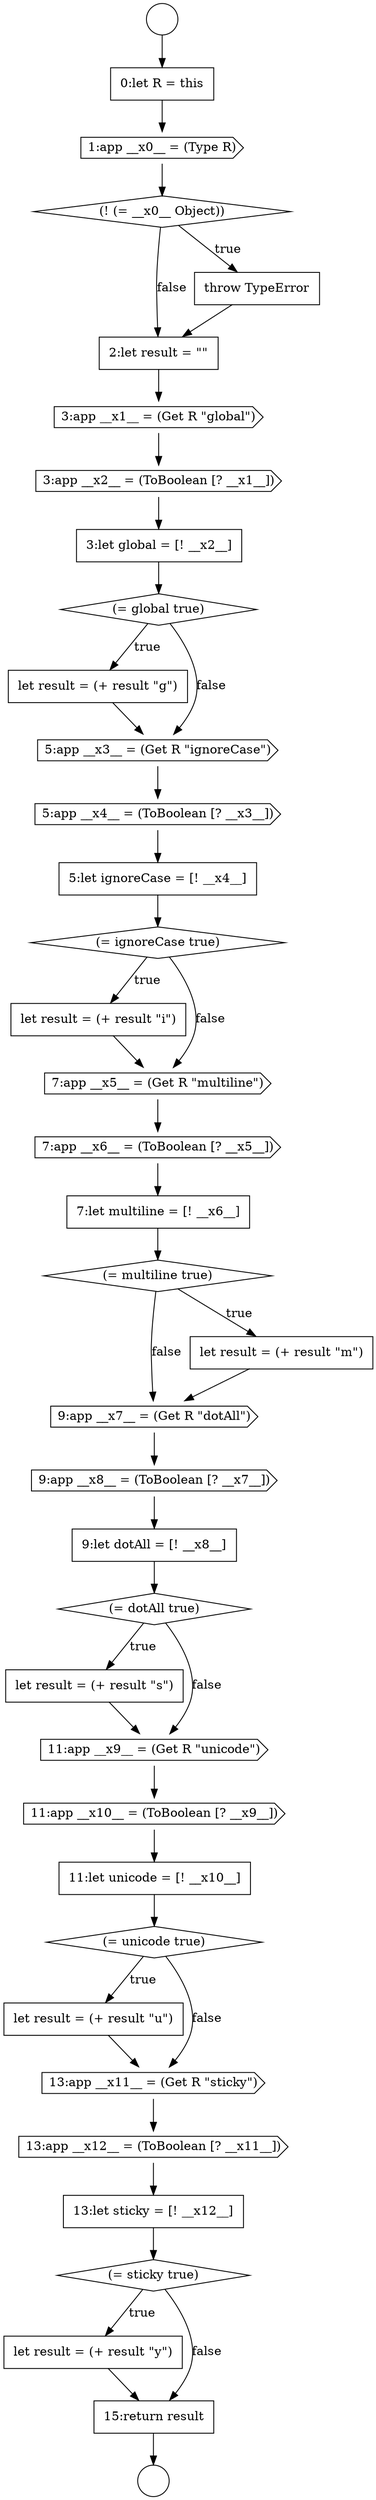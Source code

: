 digraph {
  node15130 [shape=none, margin=0, label=<<font color="black">
    <table border="0" cellborder="1" cellspacing="0" cellpadding="10">
      <tr><td align="left">let result = (+ result &quot;y&quot;)</td></tr>
    </table>
  </font>> color="black" fillcolor="white" style=filled]
  node15125 [shape=none, margin=0, label=<<font color="black">
    <table border="0" cellborder="1" cellspacing="0" cellpadding="10">
      <tr><td align="left">let result = (+ result &quot;u&quot;)</td></tr>
    </table>
  </font>> color="black" fillcolor="white" style=filled]
  node15110 [shape=none, margin=0, label=<<font color="black">
    <table border="0" cellborder="1" cellspacing="0" cellpadding="10">
      <tr><td align="left">let result = (+ result &quot;i&quot;)</td></tr>
    </table>
  </font>> color="black" fillcolor="white" style=filled]
  node15105 [shape=none, margin=0, label=<<font color="black">
    <table border="0" cellborder="1" cellspacing="0" cellpadding="10">
      <tr><td align="left">let result = (+ result &quot;g&quot;)</td></tr>
    </table>
  </font>> color="black" fillcolor="white" style=filled]
  node15114 [shape=diamond, label=<<font color="black">(= multiline true)</font>> color="black" fillcolor="white" style=filled]
  node15126 [shape=cds, label=<<font color="black">13:app __x11__ = (Get R &quot;sticky&quot;)</font>> color="black" fillcolor="white" style=filled]
  node15113 [shape=none, margin=0, label=<<font color="black">
    <table border="0" cellborder="1" cellspacing="0" cellpadding="10">
      <tr><td align="left">7:let multiline = [! __x6__]</td></tr>
    </table>
  </font>> color="black" fillcolor="white" style=filled]
  node15094 [shape=circle label=" " color="black" fillcolor="white" style=filled]
  node15116 [shape=cds, label=<<font color="black">9:app __x7__ = (Get R &quot;dotAll&quot;)</font>> color="black" fillcolor="white" style=filled]
  node15120 [shape=none, margin=0, label=<<font color="black">
    <table border="0" cellborder="1" cellspacing="0" cellpadding="10">
      <tr><td align="left">let result = (+ result &quot;s&quot;)</td></tr>
    </table>
  </font>> color="black" fillcolor="white" style=filled]
  node15124 [shape=diamond, label=<<font color="black">(= unicode true)</font>> color="black" fillcolor="white" style=filled]
  node15096 [shape=none, margin=0, label=<<font color="black">
    <table border="0" cellborder="1" cellspacing="0" cellpadding="10">
      <tr><td align="left">0:let R = this</td></tr>
    </table>
  </font>> color="black" fillcolor="white" style=filled]
  node15098 [shape=diamond, label=<<font color="black">(! (= __x0__ Object))</font>> color="black" fillcolor="white" style=filled]
  node15115 [shape=none, margin=0, label=<<font color="black">
    <table border="0" cellborder="1" cellspacing="0" cellpadding="10">
      <tr><td align="left">let result = (+ result &quot;m&quot;)</td></tr>
    </table>
  </font>> color="black" fillcolor="white" style=filled]
  node15119 [shape=diamond, label=<<font color="black">(= dotAll true)</font>> color="black" fillcolor="white" style=filled]
  node15104 [shape=diamond, label=<<font color="black">(= global true)</font>> color="black" fillcolor="white" style=filled]
  node15118 [shape=none, margin=0, label=<<font color="black">
    <table border="0" cellborder="1" cellspacing="0" cellpadding="10">
      <tr><td align="left">9:let dotAll = [! __x8__]</td></tr>
    </table>
  </font>> color="black" fillcolor="white" style=filled]
  node15097 [shape=cds, label=<<font color="black">1:app __x0__ = (Type R)</font>> color="black" fillcolor="white" style=filled]
  node15129 [shape=diamond, label=<<font color="black">(= sticky true)</font>> color="black" fillcolor="white" style=filled]
  node15103 [shape=none, margin=0, label=<<font color="black">
    <table border="0" cellborder="1" cellspacing="0" cellpadding="10">
      <tr><td align="left">3:let global = [! __x2__]</td></tr>
    </table>
  </font>> color="black" fillcolor="white" style=filled]
  node15121 [shape=cds, label=<<font color="black">11:app __x9__ = (Get R &quot;unicode&quot;)</font>> color="black" fillcolor="white" style=filled]
  node15101 [shape=cds, label=<<font color="black">3:app __x1__ = (Get R &quot;global&quot;)</font>> color="black" fillcolor="white" style=filled]
  node15106 [shape=cds, label=<<font color="black">5:app __x3__ = (Get R &quot;ignoreCase&quot;)</font>> color="black" fillcolor="white" style=filled]
  node15111 [shape=cds, label=<<font color="black">7:app __x5__ = (Get R &quot;multiline&quot;)</font>> color="black" fillcolor="white" style=filled]
  node15100 [shape=none, margin=0, label=<<font color="black">
    <table border="0" cellborder="1" cellspacing="0" cellpadding="10">
      <tr><td align="left">2:let result = &quot;&quot;</td></tr>
    </table>
  </font>> color="black" fillcolor="white" style=filled]
  node15117 [shape=cds, label=<<font color="black">9:app __x8__ = (ToBoolean [? __x7__])</font>> color="black" fillcolor="white" style=filled]
  node15107 [shape=cds, label=<<font color="black">5:app __x4__ = (ToBoolean [? __x3__])</font>> color="black" fillcolor="white" style=filled]
  node15112 [shape=cds, label=<<font color="black">7:app __x6__ = (ToBoolean [? __x5__])</font>> color="black" fillcolor="white" style=filled]
  node15122 [shape=cds, label=<<font color="black">11:app __x10__ = (ToBoolean [? __x9__])</font>> color="black" fillcolor="white" style=filled]
  node15102 [shape=cds, label=<<font color="black">3:app __x2__ = (ToBoolean [? __x1__])</font>> color="black" fillcolor="white" style=filled]
  node15127 [shape=cds, label=<<font color="black">13:app __x12__ = (ToBoolean [? __x11__])</font>> color="black" fillcolor="white" style=filled]
  node15095 [shape=circle label=" " color="black" fillcolor="white" style=filled]
  node15131 [shape=none, margin=0, label=<<font color="black">
    <table border="0" cellborder="1" cellspacing="0" cellpadding="10">
      <tr><td align="left">15:return result</td></tr>
    </table>
  </font>> color="black" fillcolor="white" style=filled]
  node15099 [shape=none, margin=0, label=<<font color="black">
    <table border="0" cellborder="1" cellspacing="0" cellpadding="10">
      <tr><td align="left">throw TypeError</td></tr>
    </table>
  </font>> color="black" fillcolor="white" style=filled]
  node15109 [shape=diamond, label=<<font color="black">(= ignoreCase true)</font>> color="black" fillcolor="white" style=filled]
  node15108 [shape=none, margin=0, label=<<font color="black">
    <table border="0" cellborder="1" cellspacing="0" cellpadding="10">
      <tr><td align="left">5:let ignoreCase = [! __x4__]</td></tr>
    </table>
  </font>> color="black" fillcolor="white" style=filled]
  node15123 [shape=none, margin=0, label=<<font color="black">
    <table border="0" cellborder="1" cellspacing="0" cellpadding="10">
      <tr><td align="left">11:let unicode = [! __x10__]</td></tr>
    </table>
  </font>> color="black" fillcolor="white" style=filled]
  node15128 [shape=none, margin=0, label=<<font color="black">
    <table border="0" cellborder="1" cellspacing="0" cellpadding="10">
      <tr><td align="left">13:let sticky = [! __x12__]</td></tr>
    </table>
  </font>> color="black" fillcolor="white" style=filled]
  node15125 -> node15126 [ color="black"]
  node15109 -> node15110 [label=<<font color="black">true</font>> color="black"]
  node15109 -> node15111 [label=<<font color="black">false</font>> color="black"]
  node15131 -> node15095 [ color="black"]
  node15100 -> node15101 [ color="black"]
  node15099 -> node15100 [ color="black"]
  node15098 -> node15099 [label=<<font color="black">true</font>> color="black"]
  node15098 -> node15100 [label=<<font color="black">false</font>> color="black"]
  node15126 -> node15127 [ color="black"]
  node15129 -> node15130 [label=<<font color="black">true</font>> color="black"]
  node15129 -> node15131 [label=<<font color="black">false</font>> color="black"]
  node15106 -> node15107 [ color="black"]
  node15110 -> node15111 [ color="black"]
  node15115 -> node15116 [ color="black"]
  node15121 -> node15122 [ color="black"]
  node15094 -> node15096 [ color="black"]
  node15114 -> node15115 [label=<<font color="black">true</font>> color="black"]
  node15114 -> node15116 [label=<<font color="black">false</font>> color="black"]
  node15097 -> node15098 [ color="black"]
  node15119 -> node15120 [label=<<font color="black">true</font>> color="black"]
  node15119 -> node15121 [label=<<font color="black">false</font>> color="black"]
  node15116 -> node15117 [ color="black"]
  node15120 -> node15121 [ color="black"]
  node15103 -> node15104 [ color="black"]
  node15127 -> node15128 [ color="black"]
  node15128 -> node15129 [ color="black"]
  node15102 -> node15103 [ color="black"]
  node15124 -> node15125 [label=<<font color="black">true</font>> color="black"]
  node15124 -> node15126 [label=<<font color="black">false</font>> color="black"]
  node15123 -> node15124 [ color="black"]
  node15130 -> node15131 [ color="black"]
  node15108 -> node15109 [ color="black"]
  node15112 -> node15113 [ color="black"]
  node15096 -> node15097 [ color="black"]
  node15113 -> node15114 [ color="black"]
  node15122 -> node15123 [ color="black"]
  node15105 -> node15106 [ color="black"]
  node15107 -> node15108 [ color="black"]
  node15104 -> node15105 [label=<<font color="black">true</font>> color="black"]
  node15104 -> node15106 [label=<<font color="black">false</font>> color="black"]
  node15117 -> node15118 [ color="black"]
  node15101 -> node15102 [ color="black"]
  node15118 -> node15119 [ color="black"]
  node15111 -> node15112 [ color="black"]
}

